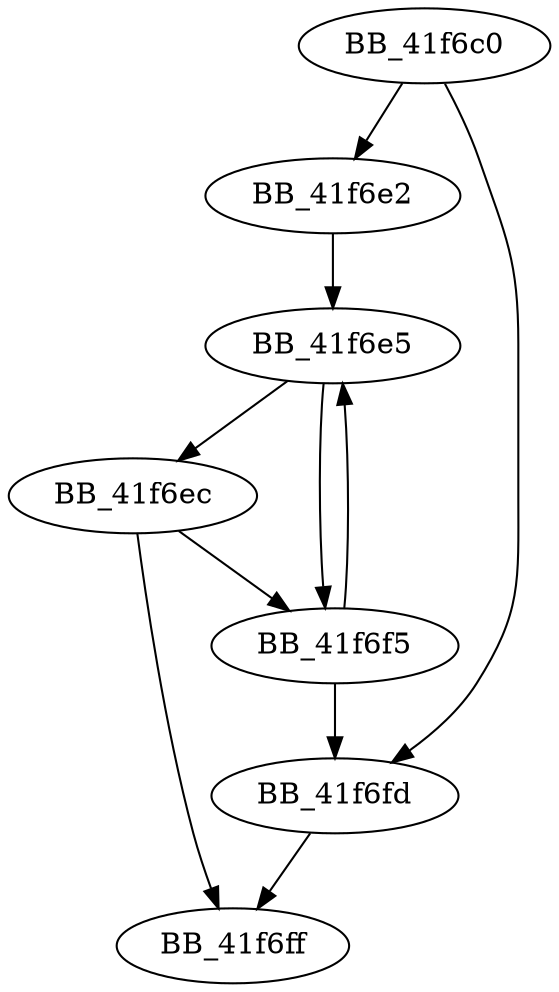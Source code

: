 DiGraph __FindPESection{
BB_41f6c0->BB_41f6e2
BB_41f6c0->BB_41f6fd
BB_41f6e2->BB_41f6e5
BB_41f6e5->BB_41f6ec
BB_41f6e5->BB_41f6f5
BB_41f6ec->BB_41f6f5
BB_41f6ec->BB_41f6ff
BB_41f6f5->BB_41f6e5
BB_41f6f5->BB_41f6fd
BB_41f6fd->BB_41f6ff
}
